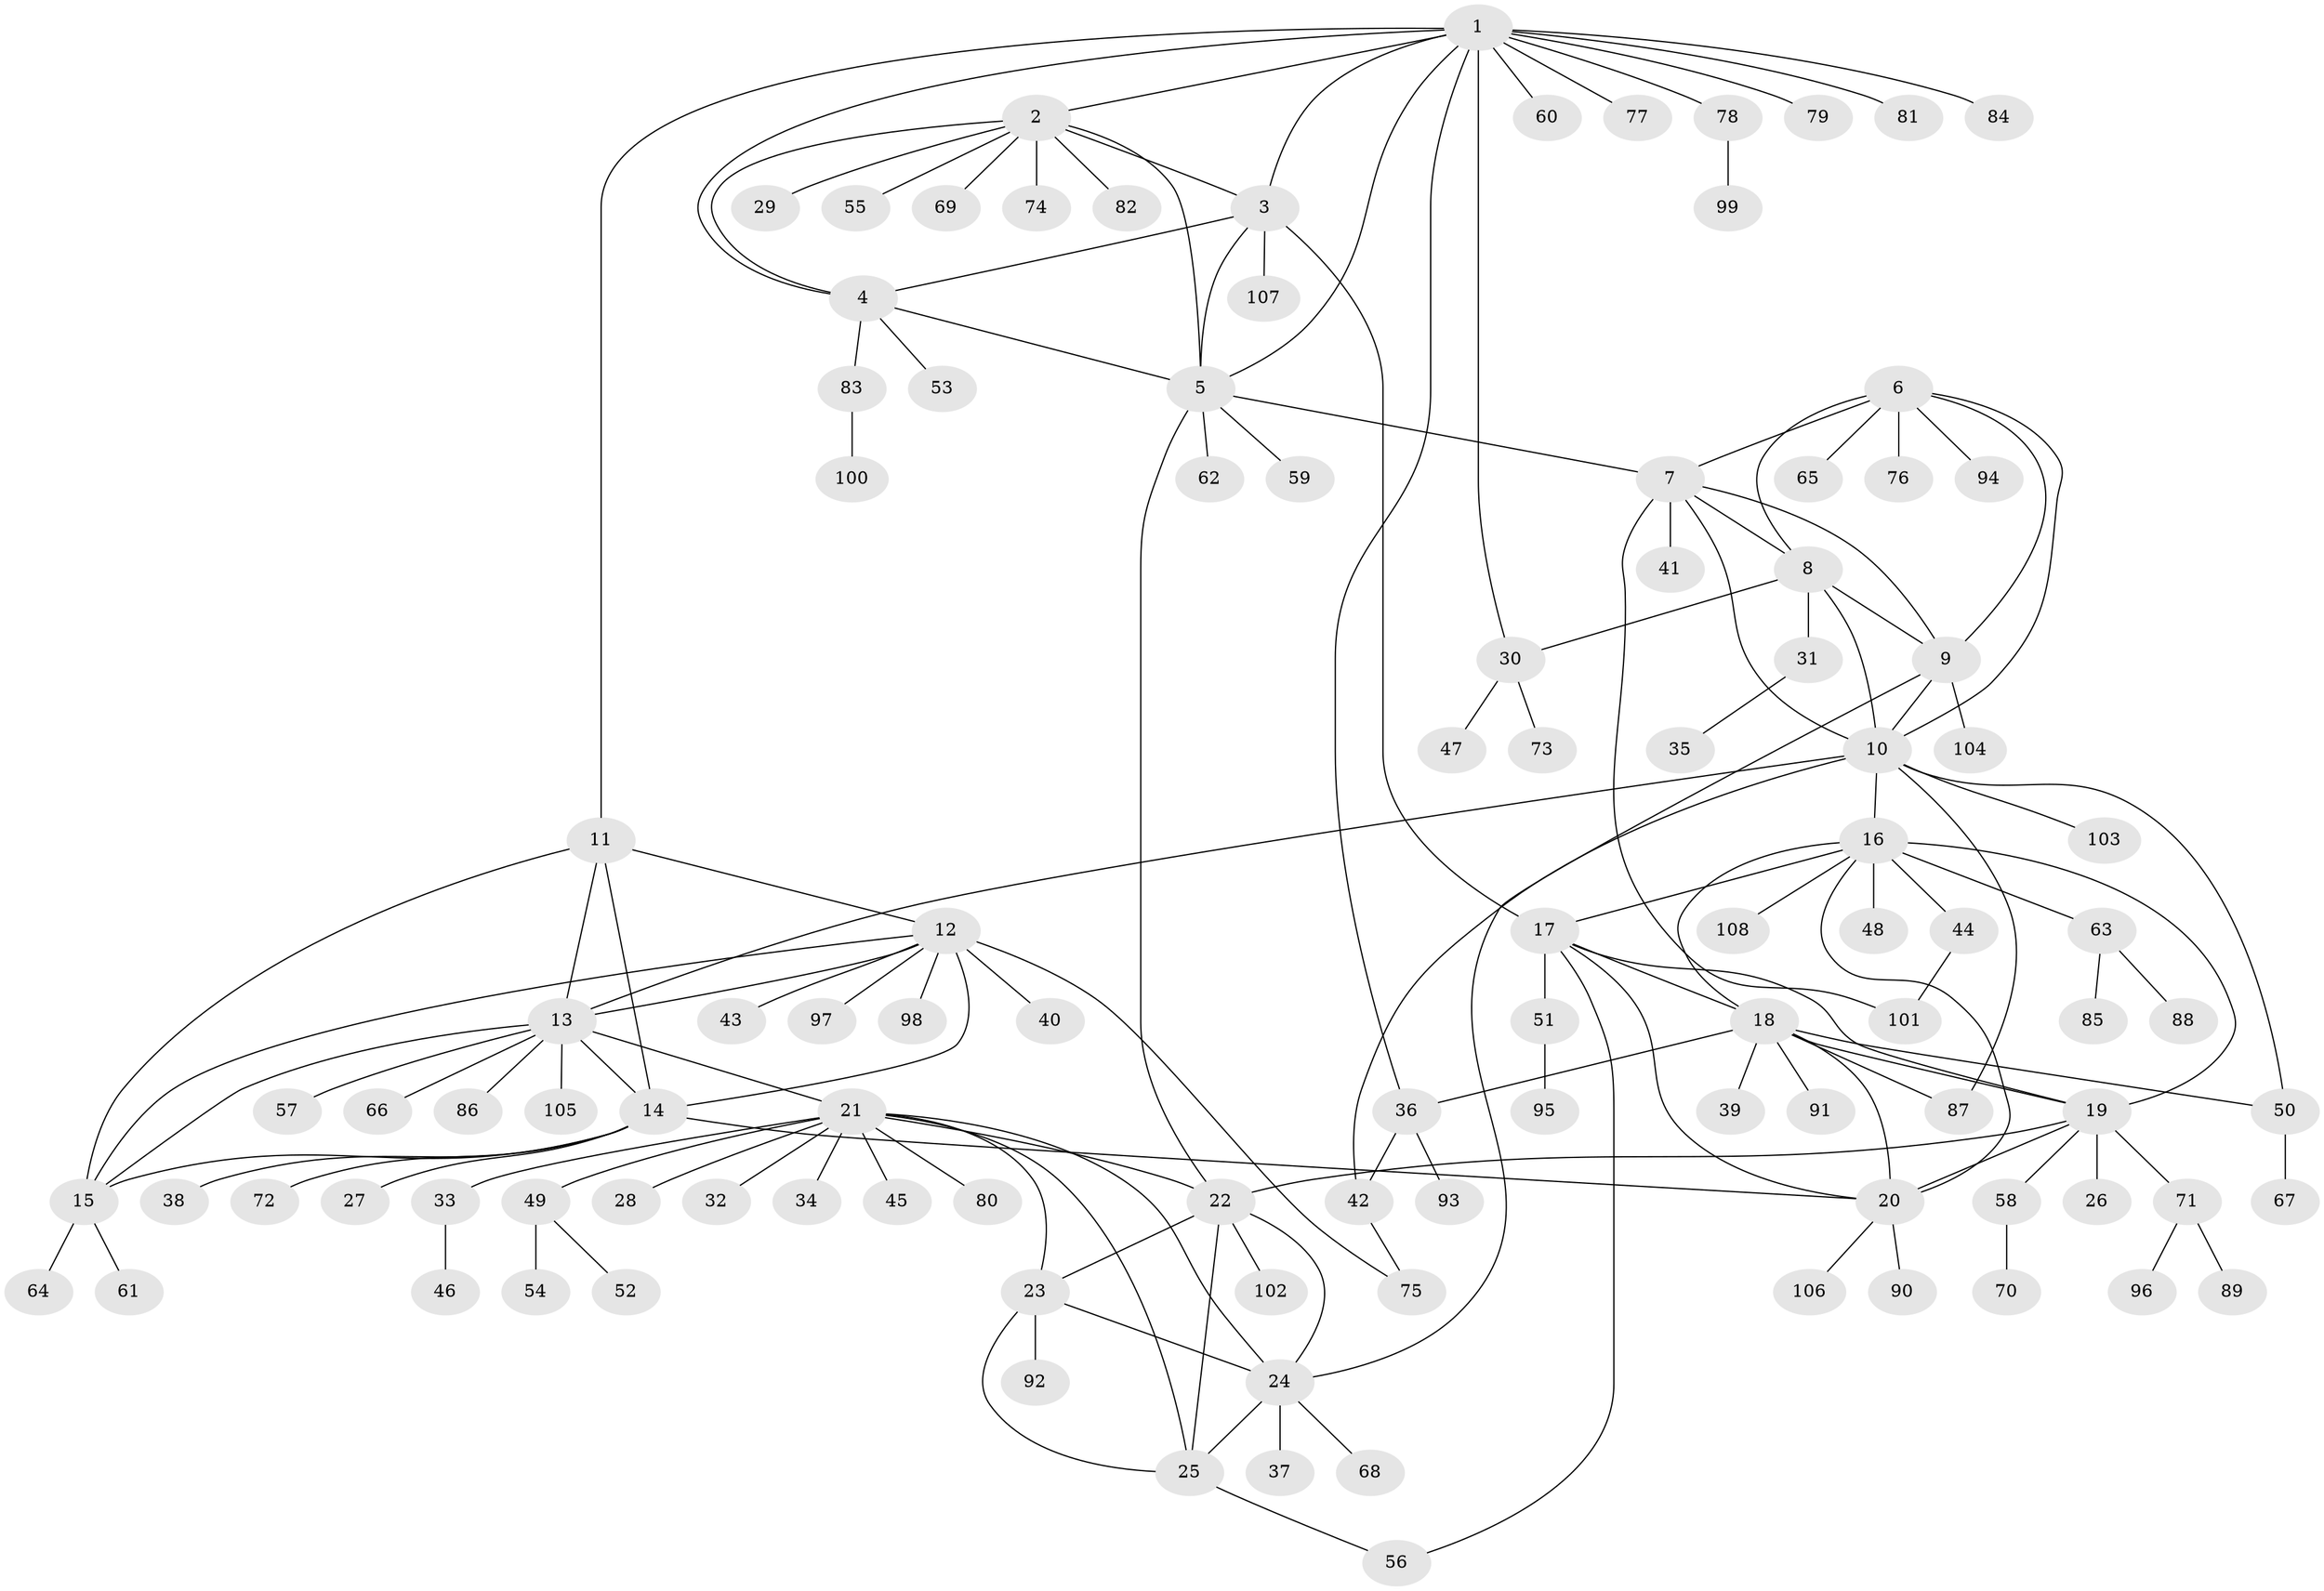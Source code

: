 // Generated by graph-tools (version 1.1) at 2025/50/03/09/25 03:50:27]
// undirected, 108 vertices, 151 edges
graph export_dot {
graph [start="1"]
  node [color=gray90,style=filled];
  1;
  2;
  3;
  4;
  5;
  6;
  7;
  8;
  9;
  10;
  11;
  12;
  13;
  14;
  15;
  16;
  17;
  18;
  19;
  20;
  21;
  22;
  23;
  24;
  25;
  26;
  27;
  28;
  29;
  30;
  31;
  32;
  33;
  34;
  35;
  36;
  37;
  38;
  39;
  40;
  41;
  42;
  43;
  44;
  45;
  46;
  47;
  48;
  49;
  50;
  51;
  52;
  53;
  54;
  55;
  56;
  57;
  58;
  59;
  60;
  61;
  62;
  63;
  64;
  65;
  66;
  67;
  68;
  69;
  70;
  71;
  72;
  73;
  74;
  75;
  76;
  77;
  78;
  79;
  80;
  81;
  82;
  83;
  84;
  85;
  86;
  87;
  88;
  89;
  90;
  91;
  92;
  93;
  94;
  95;
  96;
  97;
  98;
  99;
  100;
  101;
  102;
  103;
  104;
  105;
  106;
  107;
  108;
  1 -- 2;
  1 -- 3;
  1 -- 4;
  1 -- 5;
  1 -- 11;
  1 -- 30;
  1 -- 36;
  1 -- 60;
  1 -- 77;
  1 -- 78;
  1 -- 79;
  1 -- 81;
  1 -- 84;
  2 -- 3;
  2 -- 4;
  2 -- 5;
  2 -- 29;
  2 -- 55;
  2 -- 69;
  2 -- 74;
  2 -- 82;
  3 -- 4;
  3 -- 5;
  3 -- 17;
  3 -- 107;
  4 -- 5;
  4 -- 53;
  4 -- 83;
  5 -- 7;
  5 -- 22;
  5 -- 59;
  5 -- 62;
  6 -- 7;
  6 -- 8;
  6 -- 9;
  6 -- 10;
  6 -- 65;
  6 -- 76;
  6 -- 94;
  7 -- 8;
  7 -- 9;
  7 -- 10;
  7 -- 41;
  7 -- 101;
  8 -- 9;
  8 -- 10;
  8 -- 30;
  8 -- 31;
  9 -- 10;
  9 -- 24;
  9 -- 104;
  10 -- 13;
  10 -- 16;
  10 -- 42;
  10 -- 50;
  10 -- 87;
  10 -- 103;
  11 -- 12;
  11 -- 13;
  11 -- 14;
  11 -- 15;
  12 -- 13;
  12 -- 14;
  12 -- 15;
  12 -- 40;
  12 -- 43;
  12 -- 75;
  12 -- 97;
  12 -- 98;
  13 -- 14;
  13 -- 15;
  13 -- 21;
  13 -- 57;
  13 -- 66;
  13 -- 86;
  13 -- 105;
  14 -- 15;
  14 -- 20;
  14 -- 27;
  14 -- 38;
  14 -- 72;
  15 -- 61;
  15 -- 64;
  16 -- 17;
  16 -- 18;
  16 -- 19;
  16 -- 20;
  16 -- 44;
  16 -- 48;
  16 -- 63;
  16 -- 108;
  17 -- 18;
  17 -- 19;
  17 -- 20;
  17 -- 51;
  17 -- 56;
  18 -- 19;
  18 -- 20;
  18 -- 36;
  18 -- 39;
  18 -- 50;
  18 -- 87;
  18 -- 91;
  19 -- 20;
  19 -- 22;
  19 -- 26;
  19 -- 58;
  19 -- 71;
  20 -- 90;
  20 -- 106;
  21 -- 22;
  21 -- 23;
  21 -- 24;
  21 -- 25;
  21 -- 28;
  21 -- 32;
  21 -- 33;
  21 -- 34;
  21 -- 45;
  21 -- 49;
  21 -- 80;
  22 -- 23;
  22 -- 24;
  22 -- 25;
  22 -- 102;
  23 -- 24;
  23 -- 25;
  23 -- 92;
  24 -- 25;
  24 -- 37;
  24 -- 68;
  25 -- 56;
  30 -- 47;
  30 -- 73;
  31 -- 35;
  33 -- 46;
  36 -- 42;
  36 -- 93;
  42 -- 75;
  44 -- 101;
  49 -- 52;
  49 -- 54;
  50 -- 67;
  51 -- 95;
  58 -- 70;
  63 -- 85;
  63 -- 88;
  71 -- 89;
  71 -- 96;
  78 -- 99;
  83 -- 100;
}
